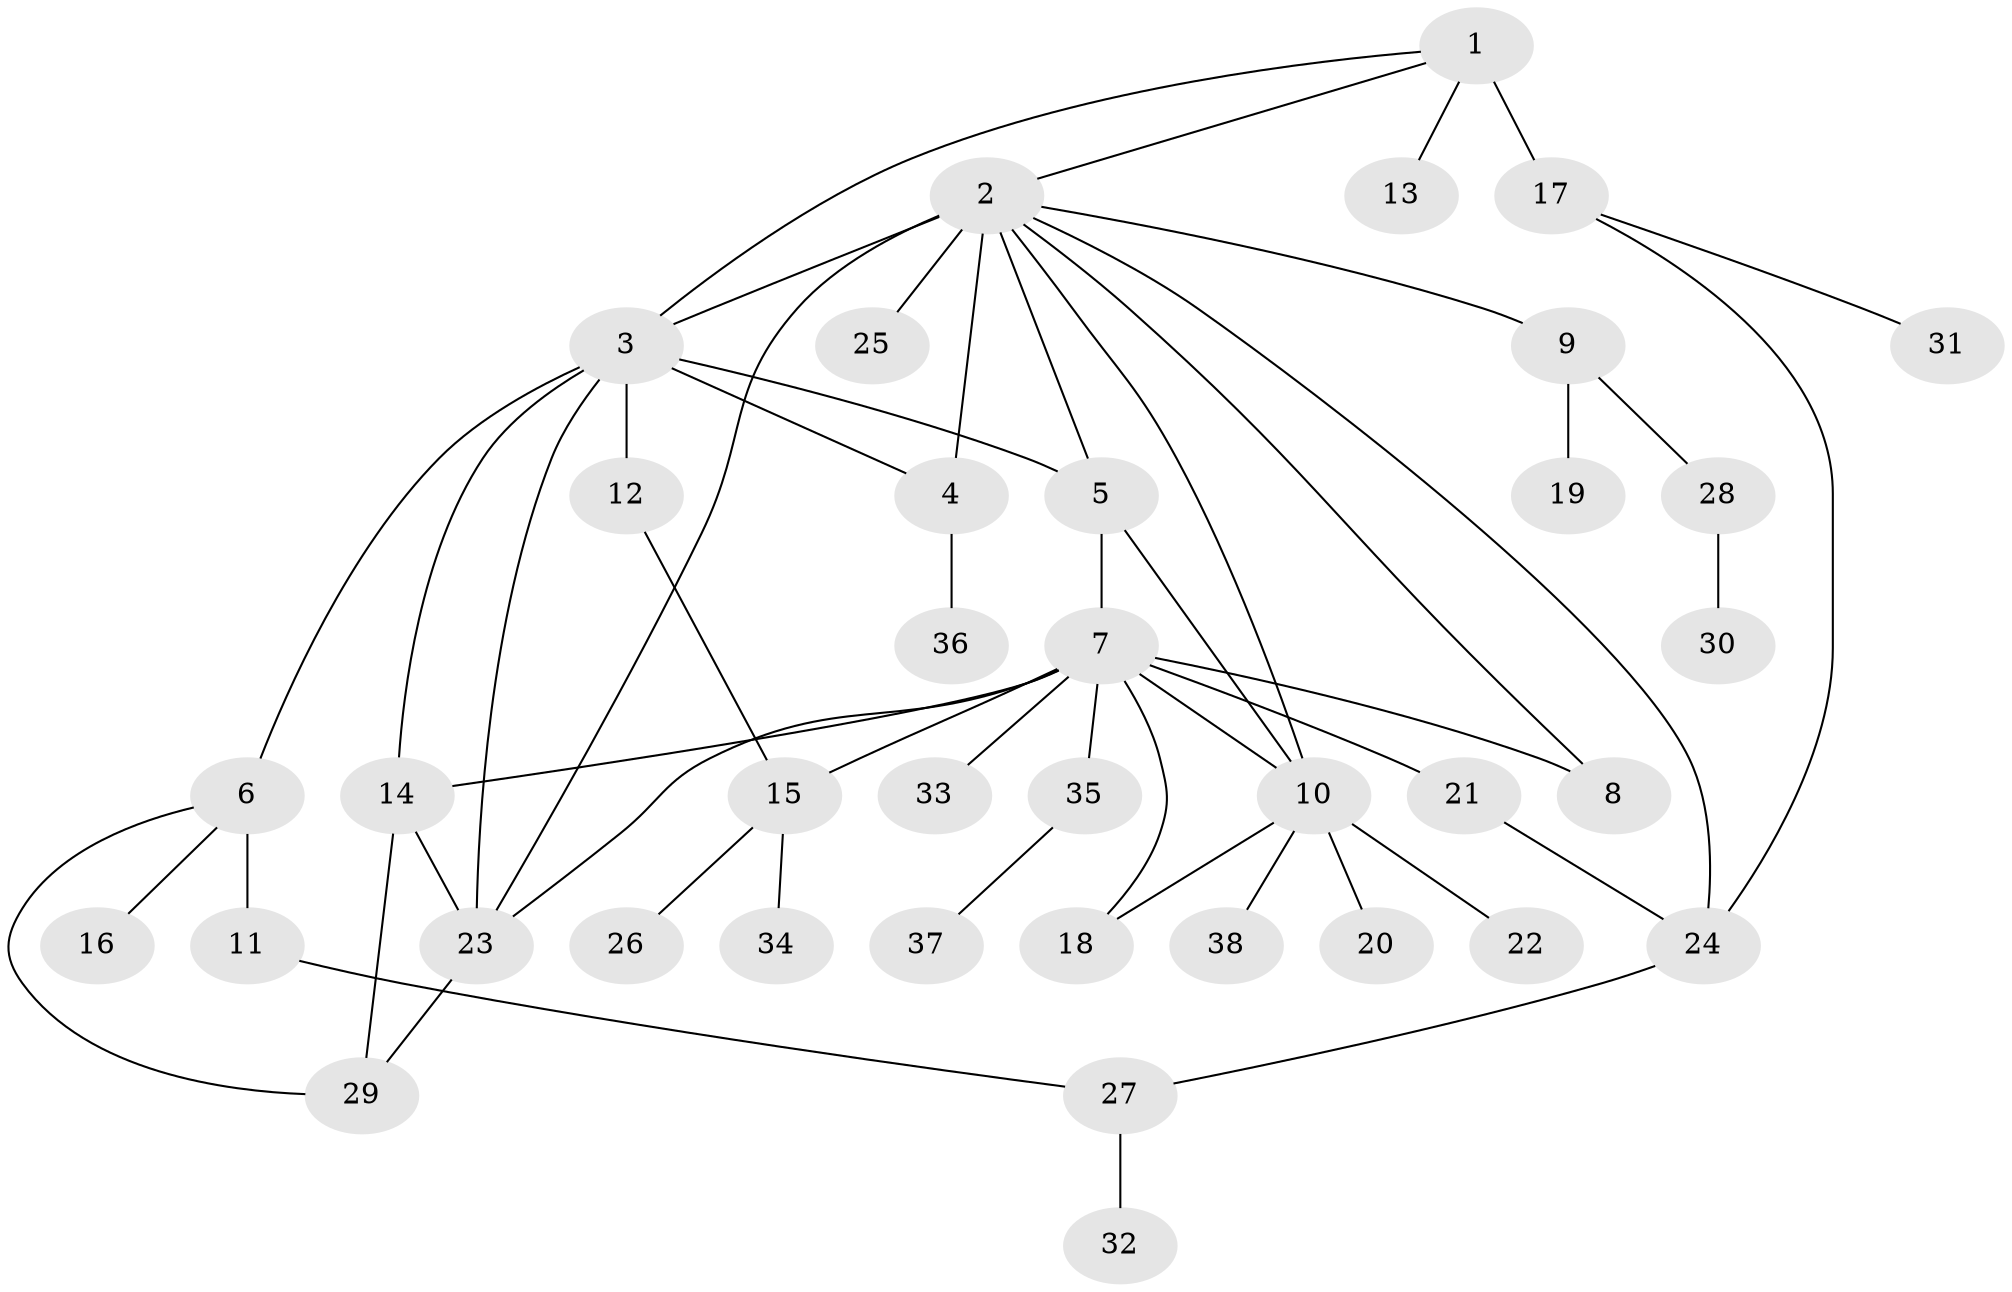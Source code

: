 // original degree distribution, {7: 0.008064516129032258, 15: 0.008064516129032258, 9: 0.016129032258064516, 2: 0.23387096774193547, 3: 0.0967741935483871, 13: 0.008064516129032258, 18: 0.008064516129032258, 4: 0.03225806451612903, 14: 0.008064516129032258, 1: 0.5564516129032258, 6: 0.024193548387096774}
// Generated by graph-tools (version 1.1) at 2025/50/03/04/25 22:50:06]
// undirected, 38 vertices, 54 edges
graph export_dot {
  node [color=gray90,style=filled];
  1;
  2;
  3;
  4;
  5;
  6;
  7;
  8;
  9;
  10;
  11;
  12;
  13;
  14;
  15;
  16;
  17;
  18;
  19;
  20;
  21;
  22;
  23;
  24;
  25;
  26;
  27;
  28;
  29;
  30;
  31;
  32;
  33;
  34;
  35;
  36;
  37;
  38;
  1 -- 2 [weight=1.0];
  1 -- 3 [weight=1.0];
  1 -- 13 [weight=1.0];
  1 -- 17 [weight=3.0];
  2 -- 3 [weight=1.0];
  2 -- 4 [weight=4.0];
  2 -- 5 [weight=1.0];
  2 -- 8 [weight=1.0];
  2 -- 9 [weight=1.0];
  2 -- 10 [weight=1.0];
  2 -- 23 [weight=1.0];
  2 -- 24 [weight=1.0];
  2 -- 25 [weight=1.0];
  3 -- 4 [weight=1.0];
  3 -- 5 [weight=1.0];
  3 -- 6 [weight=1.0];
  3 -- 12 [weight=2.0];
  3 -- 14 [weight=1.0];
  3 -- 23 [weight=1.0];
  4 -- 36 [weight=1.0];
  5 -- 7 [weight=7.0];
  5 -- 10 [weight=1.0];
  6 -- 11 [weight=8.0];
  6 -- 16 [weight=1.0];
  6 -- 29 [weight=1.0];
  7 -- 8 [weight=1.0];
  7 -- 10 [weight=1.0];
  7 -- 14 [weight=1.0];
  7 -- 15 [weight=1.0];
  7 -- 18 [weight=1.0];
  7 -- 21 [weight=1.0];
  7 -- 23 [weight=1.0];
  7 -- 33 [weight=1.0];
  7 -- 35 [weight=1.0];
  9 -- 19 [weight=1.0];
  9 -- 28 [weight=1.0];
  10 -- 18 [weight=1.0];
  10 -- 20 [weight=7.0];
  10 -- 22 [weight=1.0];
  10 -- 38 [weight=1.0];
  11 -- 27 [weight=1.0];
  12 -- 15 [weight=1.0];
  14 -- 23 [weight=2.0];
  14 -- 29 [weight=1.0];
  15 -- 26 [weight=1.0];
  15 -- 34 [weight=1.0];
  17 -- 24 [weight=1.0];
  17 -- 31 [weight=1.0];
  21 -- 24 [weight=1.0];
  23 -- 29 [weight=1.0];
  24 -- 27 [weight=1.0];
  27 -- 32 [weight=1.0];
  28 -- 30 [weight=1.0];
  35 -- 37 [weight=1.0];
}
